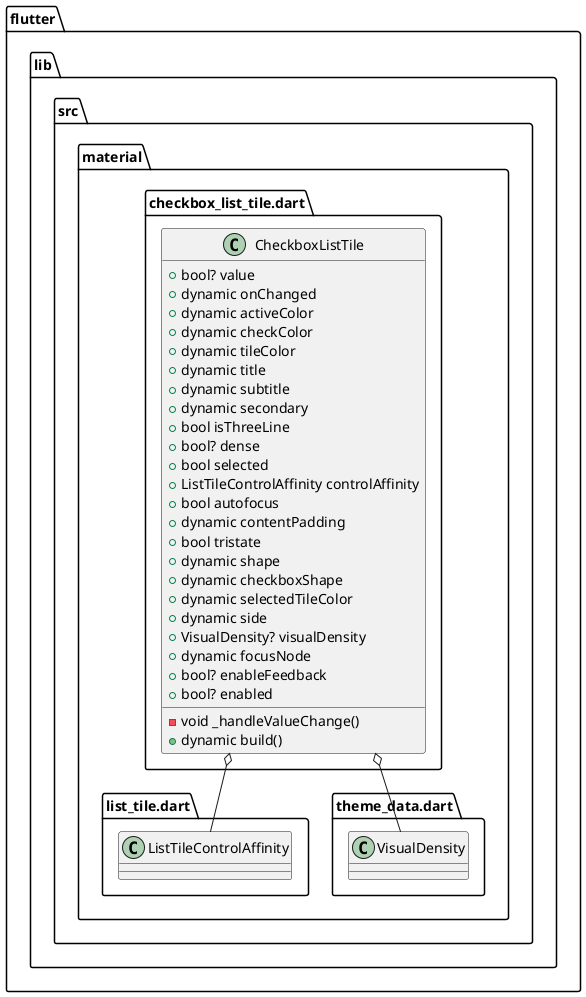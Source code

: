 @startuml
set namespaceSeparator ::

class "flutter::lib::src::material::checkbox_list_tile.dart::CheckboxListTile" {
  +bool? value
  +dynamic onChanged
  +dynamic activeColor
  +dynamic checkColor
  +dynamic tileColor
  +dynamic title
  +dynamic subtitle
  +dynamic secondary
  +bool isThreeLine
  +bool? dense
  +bool selected
  +ListTileControlAffinity controlAffinity
  +bool autofocus
  +dynamic contentPadding
  +bool tristate
  +dynamic shape
  +dynamic checkboxShape
  +dynamic selectedTileColor
  +dynamic side
  +VisualDensity? visualDensity
  +dynamic focusNode
  +bool? enableFeedback
  +bool? enabled
  -void _handleValueChange()
  +dynamic build()
}

"flutter::lib::src::material::checkbox_list_tile.dart::CheckboxListTile" o-- "flutter::lib::src::material::list_tile.dart::ListTileControlAffinity"
"flutter::lib::src::material::checkbox_list_tile.dart::CheckboxListTile" o-- "flutter::lib::src::material::theme_data.dart::VisualDensity"


@enduml